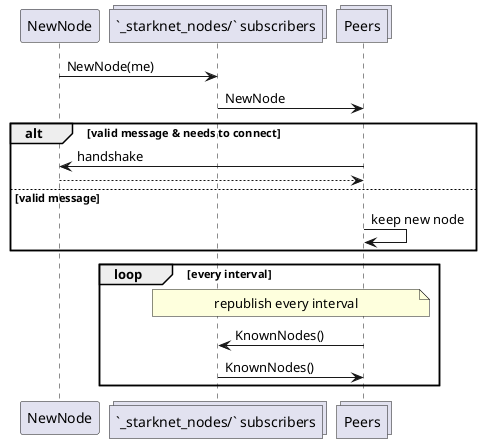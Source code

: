 
@startuml

participant "NewNode" as nn
collections "`_starknet_nodes/` subscribers" as block_topic
collections "Peers" as peers


nn -> block_topic : NewNode(me)
block_topic -> peers: NewNode

alt valid message & needs to connect
    peers -> nn: handshake
    nn --> peers:
else valid message
    peers -> peers: keep new node
end

loop every interval
    note over block_topic, peers
        republish every interval
    end note
    peers -> block_topic: KnownNodes()
    block_topic -> peers: KnownNodes()
end

@enduml
